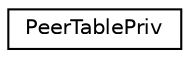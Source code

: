 digraph "Graphical Class Hierarchy"
{
 // LATEX_PDF_SIZE
  edge [fontname="Helvetica",fontsize="10",labelfontname="Helvetica",labelfontsize="10"];
  node [fontname="Helvetica",fontsize="10",shape=record];
  rankdir="LR";
  Node0 [label="PeerTablePriv",height=0.2,width=0.4,color="black", fillcolor="white", style="filled",URL="$class_peer_table_priv.html",tooltip=" "];
}
